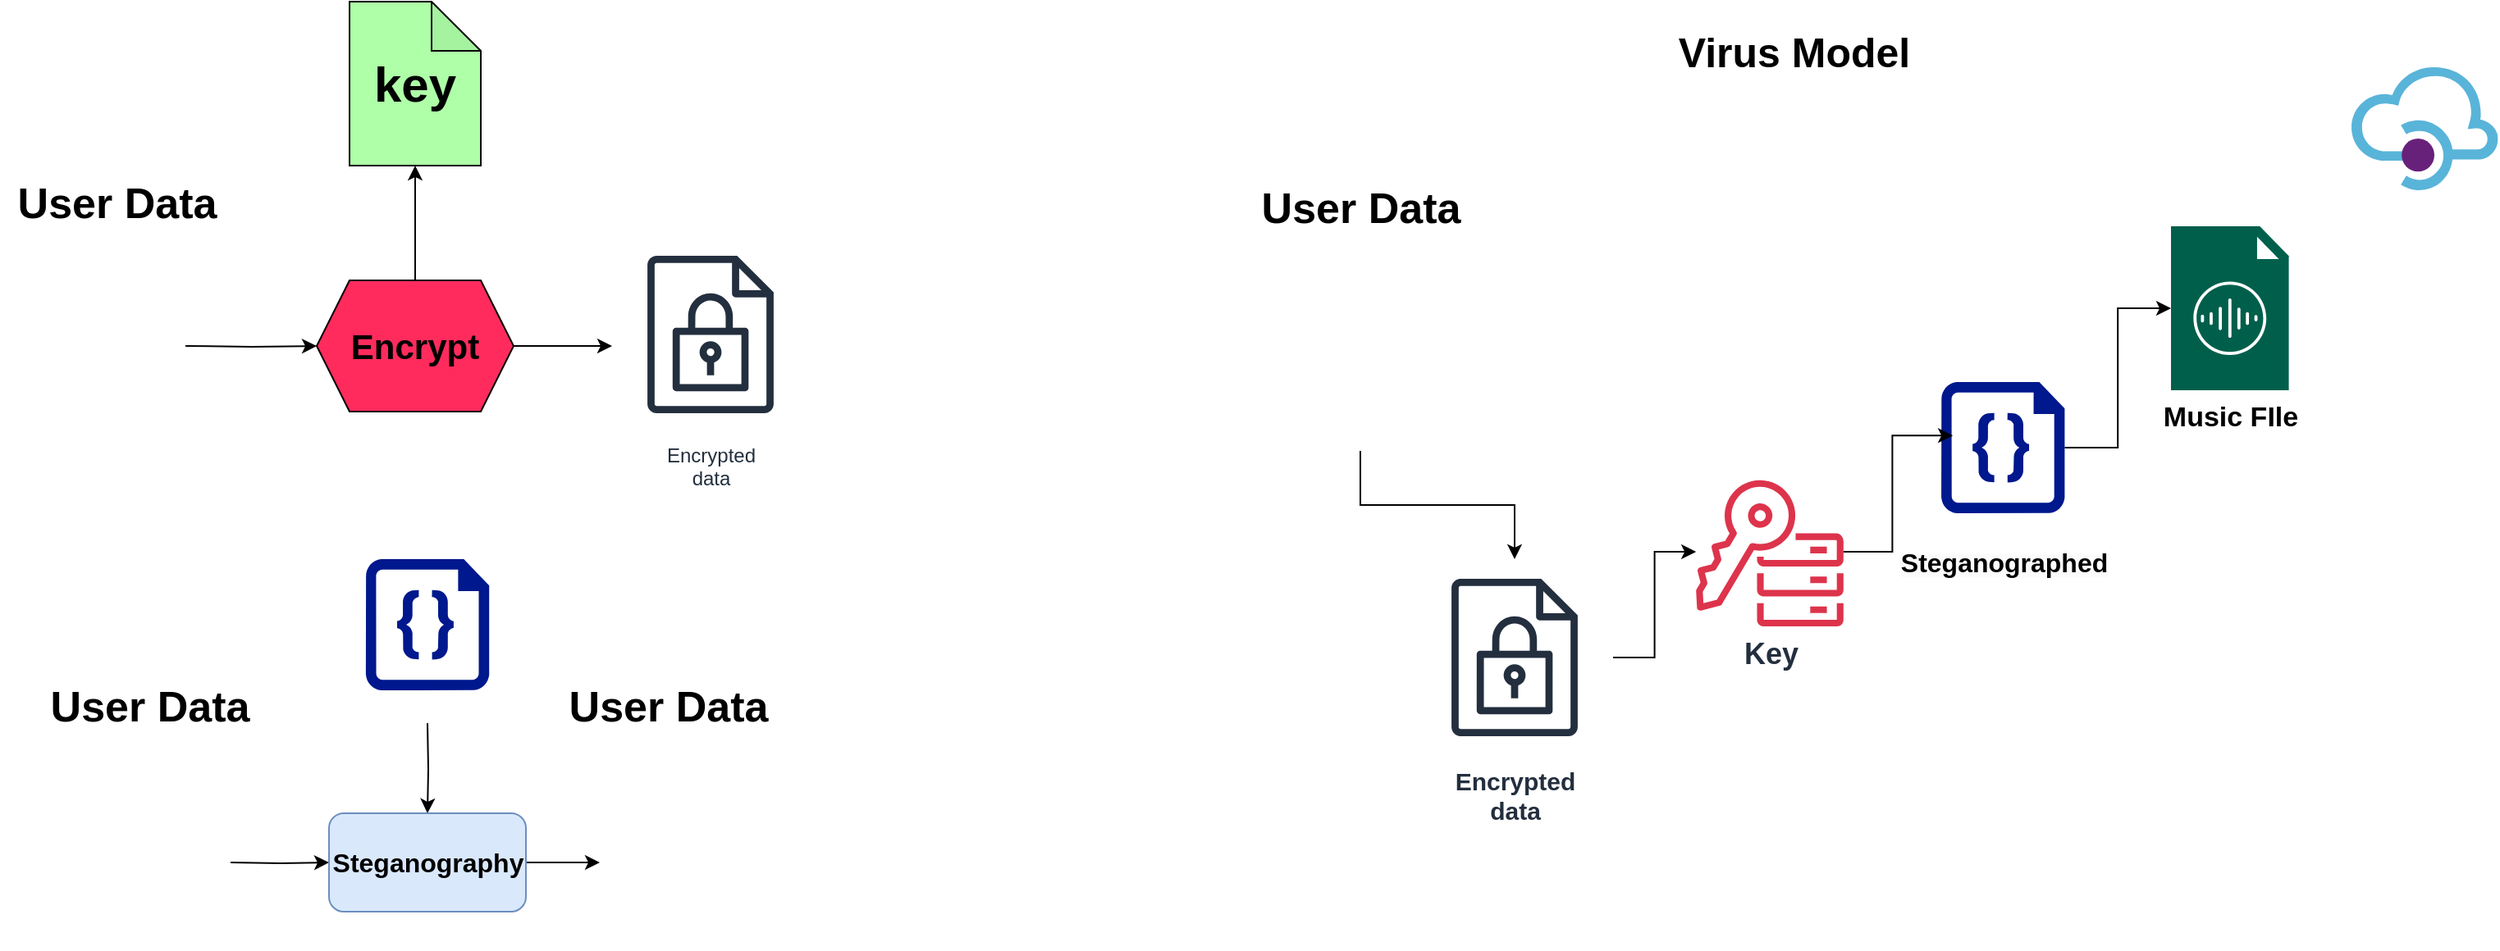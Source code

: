 <mxfile version="22.0.4" type="device">
  <diagram name="Page-1" id="-clLf1eDEEkG6juFfl46">
    <mxGraphModel dx="969" dy="1599" grid="1" gridSize="10" guides="1" tooltips="1" connect="1" arrows="1" fold="1" page="1" pageScale="1" pageWidth="850" pageHeight="1100" math="0" shadow="0">
      <root>
        <mxCell id="0" />
        <mxCell id="1" parent="0" />
        <mxCell id="Fi1VEAa8KatOQCvsPIws-4" style="edgeStyle=orthogonalEdgeStyle;rounded=0;orthogonalLoop=1;jettySize=auto;html=1;exitX=1;exitY=0.5;exitDx=0;exitDy=0;entryX=0;entryY=0.5;entryDx=0;entryDy=0;" parent="1" target="Fi1VEAa8KatOQCvsPIws-3" edge="1">
          <mxGeometry relative="1" as="geometry">
            <mxPoint x="260" y="150" as="sourcePoint" />
          </mxGeometry>
        </mxCell>
        <mxCell id="Fi1VEAa8KatOQCvsPIws-5" style="edgeStyle=orthogonalEdgeStyle;rounded=0;orthogonalLoop=1;jettySize=auto;html=1;" parent="1" source="Fi1VEAa8KatOQCvsPIws-3" edge="1">
          <mxGeometry relative="1" as="geometry">
            <mxPoint x="400" y="40" as="targetPoint" />
          </mxGeometry>
        </mxCell>
        <mxCell id="-OoPqi2KjpX0J7DmixHS-4" value="" style="edgeStyle=orthogonalEdgeStyle;rounded=0;orthogonalLoop=1;jettySize=auto;html=1;" parent="1" source="Fi1VEAa8KatOQCvsPIws-3" edge="1">
          <mxGeometry relative="1" as="geometry">
            <mxPoint x="520.0" y="150" as="targetPoint" />
          </mxGeometry>
        </mxCell>
        <mxCell id="Fi1VEAa8KatOQCvsPIws-3" value="&lt;font style=&quot;font-size: 21px;&quot;&gt;&lt;b&gt;Encrypt&lt;/b&gt;&lt;/font&gt;" style="shape=hexagon;perimeter=hexagonPerimeter2;whiteSpace=wrap;html=1;fixedSize=1;fillColor=#FF2B5D;" parent="1" vertex="1">
          <mxGeometry x="340" y="110" width="120" height="80" as="geometry" />
        </mxCell>
        <mxCell id="Fi1VEAa8KatOQCvsPIws-8" value="&lt;font style=&quot;font-size: 30px;&quot;&gt;&lt;b&gt;key&lt;/b&gt;&lt;/font&gt;" style="shape=note;whiteSpace=wrap;html=1;backgroundOutline=1;darkOpacity=0.05;fillColor=#AEFFA8;" parent="1" vertex="1">
          <mxGeometry x="360" y="-60" width="80" height="100" as="geometry" />
        </mxCell>
        <mxCell id="-OoPqi2KjpX0J7DmixHS-9" value="" style="edgeStyle=orthogonalEdgeStyle;rounded=0;orthogonalLoop=1;jettySize=auto;html=1;" parent="1" target="-OoPqi2KjpX0J7DmixHS-8" edge="1">
          <mxGeometry relative="1" as="geometry">
            <mxPoint x="287.5" y="465" as="sourcePoint" />
          </mxGeometry>
        </mxCell>
        <mxCell id="-OoPqi2KjpX0J7DmixHS-10" value="" style="edgeStyle=orthogonalEdgeStyle;rounded=0;orthogonalLoop=1;jettySize=auto;html=1;" parent="1" target="-OoPqi2KjpX0J7DmixHS-8" edge="1">
          <mxGeometry relative="1" as="geometry">
            <mxPoint x="407.5" y="380" as="sourcePoint" />
          </mxGeometry>
        </mxCell>
        <mxCell id="-OoPqi2KjpX0J7DmixHS-12" value="" style="edgeStyle=orthogonalEdgeStyle;rounded=0;orthogonalLoop=1;jettySize=auto;html=1;" parent="1" source="-OoPqi2KjpX0J7DmixHS-8" edge="1">
          <mxGeometry relative="1" as="geometry">
            <mxPoint x="512.5" y="465" as="targetPoint" />
          </mxGeometry>
        </mxCell>
        <mxCell id="-OoPqi2KjpX0J7DmixHS-8" value="&lt;b&gt;&lt;font style=&quot;font-size: 16px;&quot;&gt;Steganography&lt;/font&gt;&lt;/b&gt;" style="rounded=1;whiteSpace=wrap;html=1;fillColor=#dae8fc;strokeColor=#6c8ebf;" parent="1" vertex="1">
          <mxGeometry x="347.5" y="435" width="120" height="60" as="geometry" />
        </mxCell>
        <mxCell id="-OoPqi2KjpX0J7DmixHS-13" value="" style="shape=image;html=1;verticalAlign=top;verticalLabelPosition=bottom;labelBackgroundColor=#ffffff;imageAspect=0;aspect=fixed;image=https://cdn2.iconfinder.com/data/icons/boxicons-solid-vol-2/24/bxs-file-png-128.png" parent="1" vertex="1">
          <mxGeometry x="159.5" y="77" width="128" height="128" as="geometry" />
        </mxCell>
        <mxCell id="-OoPqi2KjpX0J7DmixHS-14" value="&lt;font style=&quot;font-size: 26px;&quot;&gt;&lt;b&gt;User Data&lt;/b&gt;&lt;/font&gt;" style="text;html=1;align=center;verticalAlign=middle;resizable=0;points=[];autosize=1;strokeColor=none;fillColor=none;" parent="1" vertex="1">
          <mxGeometry x="147.5" y="43" width="140" height="40" as="geometry" />
        </mxCell>
        <mxCell id="-OoPqi2KjpX0J7DmixHS-16" value="Encrypted&#xa;data" style="sketch=0;outlineConnect=0;fontColor=#232F3E;gradientColor=none;strokeColor=#232F3E;fillColor=#ffffff;dashed=0;verticalLabelPosition=bottom;verticalAlign=top;align=center;html=1;fontSize=12;fontStyle=0;aspect=fixed;shape=mxgraph.aws4.resourceIcon;resIcon=mxgraph.aws4.encrypted_data;" parent="1" vertex="1">
          <mxGeometry x="520" y="83" width="120" height="120" as="geometry" />
        </mxCell>
        <mxCell id="-OoPqi2KjpX0J7DmixHS-19" value="" style="shape=image;html=1;verticalAlign=top;verticalLabelPosition=bottom;labelBackgroundColor=#ffffff;imageAspect=0;aspect=fixed;image=https://cdn2.iconfinder.com/data/icons/boxicons-solid-vol-2/24/bxs-file-png-128.png" parent="1" vertex="1">
          <mxGeometry x="180" y="390" width="128" height="128" as="geometry" />
        </mxCell>
        <mxCell id="-OoPqi2KjpX0J7DmixHS-20" value="&lt;font style=&quot;font-size: 26px;&quot;&gt;&lt;b&gt;User Data&lt;/b&gt;&lt;/font&gt;" style="text;html=1;align=center;verticalAlign=middle;resizable=0;points=[];autosize=1;strokeColor=none;fillColor=none;" parent="1" vertex="1">
          <mxGeometry x="168" y="350" width="140" height="40" as="geometry" />
        </mxCell>
        <mxCell id="-OoPqi2KjpX0J7DmixHS-21" value="" style="sketch=0;aspect=fixed;pointerEvents=1;shadow=0;dashed=0;html=1;strokeColor=none;labelPosition=center;verticalLabelPosition=bottom;verticalAlign=top;align=center;fillColor=#00188D;shape=mxgraph.azure.code_file" parent="1" vertex="1">
          <mxGeometry x="369.9" y="280" width="75.2" height="80" as="geometry" />
        </mxCell>
        <mxCell id="-OoPqi2KjpX0J7DmixHS-22" value="" style="shape=image;html=1;verticalAlign=top;verticalLabelPosition=bottom;labelBackgroundColor=#ffffff;imageAspect=0;aspect=fixed;image=https://cdn2.iconfinder.com/data/icons/boxicons-solid-vol-2/24/bxs-file-png-128.png" parent="1" vertex="1">
          <mxGeometry x="496" y="390" width="128" height="128" as="geometry" />
        </mxCell>
        <mxCell id="-OoPqi2KjpX0J7DmixHS-23" value="&lt;font style=&quot;font-size: 26px;&quot;&gt;&lt;b&gt;User Data&lt;/b&gt;&lt;/font&gt;" style="text;html=1;align=center;verticalAlign=middle;resizable=0;points=[];autosize=1;strokeColor=none;fillColor=none;" parent="1" vertex="1">
          <mxGeometry x="484" y="350" width="140" height="40" as="geometry" />
        </mxCell>
        <mxCell id="-OoPqi2KjpX0J7DmixHS-24" value="&lt;span style=&quot;font-size: 25px;&quot;&gt;&lt;b&gt;Virus Model&lt;/b&gt;&lt;/span&gt;" style="text;html=1;align=center;verticalAlign=middle;resizable=0;points=[];autosize=1;strokeColor=none;fillColor=none;" parent="1" vertex="1">
          <mxGeometry x="1160" y="-50" width="160" height="40" as="geometry" />
        </mxCell>
        <mxCell id="-OoPqi2KjpX0J7DmixHS-34" value="" style="edgeStyle=orthogonalEdgeStyle;rounded=0;orthogonalLoop=1;jettySize=auto;html=1;" parent="1" source="-OoPqi2KjpX0J7DmixHS-26" target="-OoPqi2KjpX0J7DmixHS-28" edge="1">
          <mxGeometry relative="1" as="geometry" />
        </mxCell>
        <mxCell id="-OoPqi2KjpX0J7DmixHS-26" value="" style="shape=image;html=1;verticalAlign=top;verticalLabelPosition=bottom;labelBackgroundColor=#ffffff;imageAspect=0;aspect=fixed;image=https://cdn2.iconfinder.com/data/icons/boxicons-solid-vol-2/24/bxs-file-png-128.png" parent="1" vertex="1">
          <mxGeometry x="912" y="86" width="128" height="128" as="geometry" />
        </mxCell>
        <mxCell id="-OoPqi2KjpX0J7DmixHS-27" value="&lt;font style=&quot;font-size: 26px;&quot;&gt;&lt;b&gt;User Data&lt;/b&gt;&lt;/font&gt;" style="text;html=1;align=center;verticalAlign=middle;resizable=0;points=[];autosize=1;strokeColor=none;fillColor=none;" parent="1" vertex="1">
          <mxGeometry x="906" y="46" width="140" height="40" as="geometry" />
        </mxCell>
        <mxCell id="B8PgsjI4pzTaqiPIlNJ4-8" style="edgeStyle=orthogonalEdgeStyle;rounded=0;orthogonalLoop=1;jettySize=auto;html=1;" edge="1" parent="1" source="-OoPqi2KjpX0J7DmixHS-28" target="B8PgsjI4pzTaqiPIlNJ4-2">
          <mxGeometry relative="1" as="geometry" />
        </mxCell>
        <mxCell id="-OoPqi2KjpX0J7DmixHS-28" value="&lt;b style=&quot;font-size: 15px;&quot;&gt;Encrypted&lt;br&gt;data&lt;/b&gt;" style="sketch=0;outlineConnect=0;fontColor=#232F3E;gradientColor=none;strokeColor=#232F3E;fillColor=#ffffff;dashed=0;verticalLabelPosition=bottom;verticalAlign=top;align=center;html=1;fontSize=12;fontStyle=0;aspect=fixed;shape=mxgraph.aws4.resourceIcon;resIcon=mxgraph.aws4.encrypted_data;" parent="1" vertex="1">
          <mxGeometry x="1010" y="280" width="120" height="120" as="geometry" />
        </mxCell>
        <mxCell id="B8PgsjI4pzTaqiPIlNJ4-11" style="edgeStyle=orthogonalEdgeStyle;rounded=0;orthogonalLoop=1;jettySize=auto;html=1;" edge="1" parent="1" source="-OoPqi2KjpX0J7DmixHS-30" target="B8PgsjI4pzTaqiPIlNJ4-10">
          <mxGeometry relative="1" as="geometry" />
        </mxCell>
        <mxCell id="-OoPqi2KjpX0J7DmixHS-30" value="&lt;br&gt;&lt;b style=&quot;border-color: var(--border-color); color: rgb(0, 0, 0); font-family: Helvetica; font-size: 12px; font-style: normal; font-variant-ligatures: normal; font-variant-caps: normal; letter-spacing: normal; orphans: 2; text-align: center; text-indent: 0px; text-transform: none; widows: 2; word-spacing: 0px; -webkit-text-stroke-width: 0px; background-color: rgb(251, 251, 251); text-decoration-thickness: initial; text-decoration-style: initial; text-decoration-color: initial;&quot;&gt;&lt;font style=&quot;border-color: var(--border-color); font-size: 16px;&quot;&gt;Steganographed&lt;/font&gt;&lt;/b&gt;" style="sketch=0;aspect=fixed;pointerEvents=1;shadow=0;dashed=0;html=1;strokeColor=none;labelPosition=center;verticalLabelPosition=bottom;verticalAlign=top;align=center;fillColor=#00188D;shape=mxgraph.azure.code_file" parent="1" vertex="1">
          <mxGeometry x="1330" y="172" width="75.2" height="80" as="geometry" />
        </mxCell>
        <mxCell id="B8PgsjI4pzTaqiPIlNJ4-9" style="edgeStyle=orthogonalEdgeStyle;rounded=0;orthogonalLoop=1;jettySize=auto;html=1;entryX=0.094;entryY=0.408;entryDx=0;entryDy=0;entryPerimeter=0;" edge="1" parent="1" source="B8PgsjI4pzTaqiPIlNJ4-2" target="-OoPqi2KjpX0J7DmixHS-30">
          <mxGeometry relative="1" as="geometry">
            <mxPoint x="1225.5" y="130" as="targetPoint" />
          </mxGeometry>
        </mxCell>
        <mxCell id="B8PgsjI4pzTaqiPIlNJ4-2" value="&lt;b&gt;&lt;font style=&quot;font-size: 18px;&quot;&gt;Key&lt;/font&gt;&lt;/b&gt;" style="sketch=0;outlineConnect=0;fontColor=#232F3E;gradientColor=none;fillColor=#DD344C;strokeColor=none;dashed=0;verticalLabelPosition=bottom;verticalAlign=top;align=center;html=1;fontSize=12;fontStyle=0;aspect=fixed;pointerEvents=1;shape=mxgraph.aws4.key_management_service_external_key_store;" vertex="1" parent="1">
          <mxGeometry x="1180" y="230" width="91" height="91" as="geometry" />
        </mxCell>
        <mxCell id="B8PgsjI4pzTaqiPIlNJ4-10" value="&lt;b&gt;&lt;font style=&quot;font-size: 17px;&quot;&gt;Music FIle&lt;/font&gt;&lt;/b&gt;" style="sketch=0;pointerEvents=1;shadow=0;dashed=0;html=1;strokeColor=none;fillColor=#005F4B;labelPosition=center;verticalLabelPosition=bottom;verticalAlign=top;align=center;outlineConnect=0;shape=mxgraph.veeam2.audio_file;" vertex="1" parent="1">
          <mxGeometry x="1470" y="77" width="71.79" height="100" as="geometry" />
        </mxCell>
        <mxCell id="B8PgsjI4pzTaqiPIlNJ4-12" value="" style="image;sketch=0;aspect=fixed;html=1;points=[];align=center;fontSize=12;image=img/lib/mscae/API_Management.svg;" vertex="1" parent="1">
          <mxGeometry x="1580" y="-20" width="89.29" height="75" as="geometry" />
        </mxCell>
      </root>
    </mxGraphModel>
  </diagram>
</mxfile>
